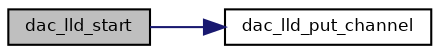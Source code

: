 digraph "dac_lld_start"
{
  bgcolor="transparent";
  edge [fontname="Helvetica",fontsize="8",labelfontname="Helvetica",labelfontsize="8"];
  node [fontname="Helvetica",fontsize="8",shape=record];
  rankdir="LR";
  Node3 [label="dac_lld_start",height=0.2,width=0.4,color="black", fillcolor="grey75", style="filled", fontcolor="black"];
  Node3 -> Node4 [color="midnightblue",fontsize="8",style="solid",fontname="Helvetica"];
  Node4 [label="dac_lld_put_channel",height=0.2,width=0.4,color="black",URL="$group___d_a_c.html#ga0efffa2b274a2f08239e26fe7def05b1",tooltip="Outputs a value directly on a DAC channel. "];
}
